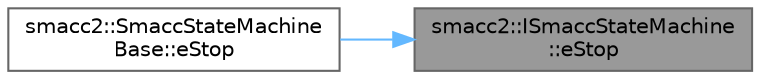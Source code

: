 digraph "smacc2::ISmaccStateMachine::eStop"
{
 // LATEX_PDF_SIZE
  bgcolor="transparent";
  edge [fontname=Helvetica,fontsize=10,labelfontname=Helvetica,labelfontsize=10];
  node [fontname=Helvetica,fontsize=10,shape=box,height=0.2,width=0.4];
  rankdir="RL";
  Node1 [label="smacc2::ISmaccStateMachine\l::eStop",height=0.2,width=0.4,color="gray40", fillcolor="grey60", style="filled", fontcolor="black",tooltip=" "];
  Node1 -> Node2 [dir="back",color="steelblue1",style="solid"];
  Node2 [label="smacc2::SmaccStateMachine\lBase::eStop",height=0.2,width=0.4,color="grey40", fillcolor="white", style="filled",URL="$structsmacc2_1_1SmaccStateMachineBase.html#a8f12ffda32b12e469ac33a3a7e68a988",tooltip=" "];
}
